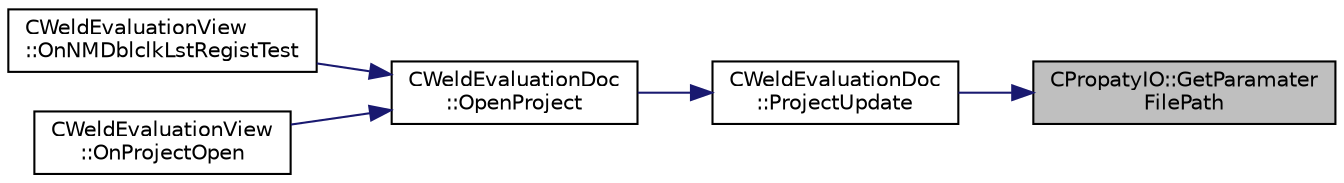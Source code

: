 digraph "CPropatyIO::GetParamaterFilePath"
{
 // LATEX_PDF_SIZE
  edge [fontname="Helvetica",fontsize="10",labelfontname="Helvetica",labelfontsize="10"];
  node [fontname="Helvetica",fontsize="10",shape=record];
  rankdir="RL";
  Node1 [label="CPropatyIO::GetParamater\lFilePath",height=0.2,width=0.4,color="black", fillcolor="grey75", style="filled", fontcolor="black",tooltip="パラメータファイルパスの取得"];
  Node1 -> Node2 [dir="back",color="midnightblue",fontsize="10",style="solid",fontname="Helvetica"];
  Node2 [label="CWeldEvaluationDoc\l::ProjectUpdate",height=0.2,width=0.4,color="black", fillcolor="white", style="filled",URL="$class_c_weld_evaluation_doc.html#a326d3e3001da0baf7b878f1a10cf9836",tooltip="プロジェクトの更新"];
  Node2 -> Node3 [dir="back",color="midnightblue",fontsize="10",style="solid",fontname="Helvetica"];
  Node3 [label="CWeldEvaluationDoc\l::OpenProject",height=0.2,width=0.4,color="black", fillcolor="white", style="filled",URL="$class_c_weld_evaluation_doc.html#abd81887407c6ef8abfb6beed49309aab",tooltip="既存プロジェクトのオープン"];
  Node3 -> Node4 [dir="back",color="midnightblue",fontsize="10",style="solid",fontname="Helvetica"];
  Node4 [label="CWeldEvaluationView\l::OnNMDblclkLstRegistTest",height=0.2,width=0.4,color="black", fillcolor="white", style="filled",URL="$class_c_weld_evaluation_view.html#a407de32087c90c2e33915da88a6cc911",tooltip="登録済み検査選択時処理"];
  Node3 -> Node5 [dir="back",color="midnightblue",fontsize="10",style="solid",fontname="Helvetica"];
  Node5 [label="CWeldEvaluationView\l::OnProjectOpen",height=0.2,width=0.4,color="black", fillcolor="white", style="filled",URL="$class_c_weld_evaluation_view.html#a78595107782d434cd4840b1c98585867",tooltip="プロジェクトのオープン"];
}
